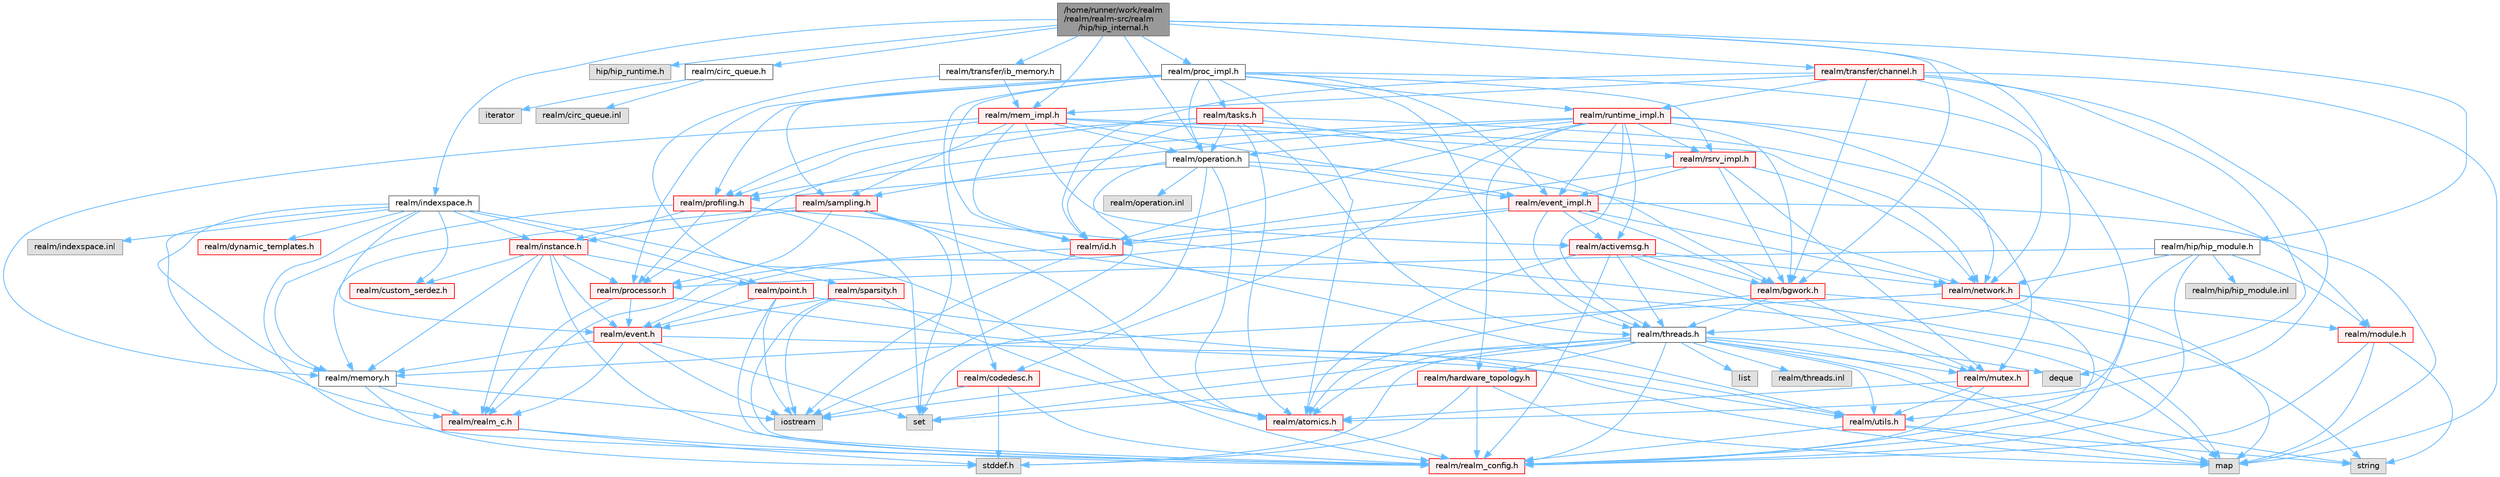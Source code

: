 digraph "/home/runner/work/realm/realm/realm-src/realm/hip/hip_internal.h"
{
 // LATEX_PDF_SIZE
  bgcolor="transparent";
  edge [fontname=Helvetica,fontsize=10,labelfontname=Helvetica,labelfontsize=10];
  node [fontname=Helvetica,fontsize=10,shape=box,height=0.2,width=0.4];
  Node1 [id="Node000001",label="/home/runner/work/realm\l/realm/realm-src/realm\l/hip/hip_internal.h",height=0.2,width=0.4,color="gray40", fillcolor="grey60", style="filled", fontcolor="black",tooltip=" "];
  Node1 -> Node2 [id="edge1_Node000001_Node000002",color="steelblue1",style="solid",tooltip=" "];
  Node2 [id="Node000002",label="realm/hip/hip_module.h",height=0.2,width=0.4,color="grey40", fillcolor="white", style="filled",URL="$hip__module_8h.html",tooltip=" "];
  Node2 -> Node3 [id="edge2_Node000002_Node000003",color="steelblue1",style="solid",tooltip=" "];
  Node3 [id="Node000003",label="realm/realm_config.h",height=0.2,width=0.4,color="red", fillcolor="#FFF0F0", style="filled",URL="$realm__config_8h.html",tooltip=" "];
  Node2 -> Node6 [id="edge3_Node000002_Node000006",color="steelblue1",style="solid",tooltip=" "];
  Node6 [id="Node000006",label="realm/module.h",height=0.2,width=0.4,color="red", fillcolor="#FFF0F0", style="filled",URL="$module_8h.html",tooltip=" "];
  Node6 -> Node3 [id="edge4_Node000006_Node000003",color="steelblue1",style="solid",tooltip=" "];
  Node6 -> Node8 [id="edge5_Node000006_Node000008",color="steelblue1",style="solid",tooltip=" "];
  Node8 [id="Node000008",label="string",height=0.2,width=0.4,color="grey60", fillcolor="#E0E0E0", style="filled",tooltip=" "];
  Node6 -> Node12 [id="edge6_Node000006_Node000012",color="steelblue1",style="solid",tooltip=" "];
  Node12 [id="Node000012",label="map",height=0.2,width=0.4,color="grey60", fillcolor="#E0E0E0", style="filled",tooltip=" "];
  Node2 -> Node13 [id="edge7_Node000002_Node000013",color="steelblue1",style="solid",tooltip=" "];
  Node13 [id="Node000013",label="realm/processor.h",height=0.2,width=0.4,color="red", fillcolor="#FFF0F0", style="filled",URL="$processor_8h.html",tooltip=" "];
  Node13 -> Node14 [id="edge8_Node000013_Node000014",color="steelblue1",style="solid",tooltip=" "];
  Node14 [id="Node000014",label="realm/realm_c.h",height=0.2,width=0.4,color="red", fillcolor="#FFF0F0", style="filled",URL="$realm__c_8h.html",tooltip=" "];
  Node14 -> Node3 [id="edge9_Node000014_Node000003",color="steelblue1",style="solid",tooltip=" "];
  Node14 -> Node15 [id="edge10_Node000014_Node000015",color="steelblue1",style="solid",tooltip=" "];
  Node15 [id="Node000015",label="stddef.h",height=0.2,width=0.4,color="grey60", fillcolor="#E0E0E0", style="filled",tooltip=" "];
  Node13 -> Node17 [id="edge11_Node000013_Node000017",color="steelblue1",style="solid",tooltip=" "];
  Node17 [id="Node000017",label="realm/event.h",height=0.2,width=0.4,color="red", fillcolor="#FFF0F0", style="filled",URL="$event_8h.html",tooltip=" "];
  Node17 -> Node14 [id="edge12_Node000017_Node000014",color="steelblue1",style="solid",tooltip=" "];
  Node17 -> Node18 [id="edge13_Node000017_Node000018",color="steelblue1",style="solid",tooltip=" "];
  Node18 [id="Node000018",label="realm/utils.h",height=0.2,width=0.4,color="red", fillcolor="#FFF0F0", style="filled",URL="$utils_8h.html",tooltip=" "];
  Node18 -> Node3 [id="edge14_Node000018_Node000003",color="steelblue1",style="solid",tooltip=" "];
  Node18 -> Node8 [id="edge15_Node000018_Node000008",color="steelblue1",style="solid",tooltip=" "];
  Node18 -> Node12 [id="edge16_Node000018_Node000012",color="steelblue1",style="solid",tooltip=" "];
  Node17 -> Node24 [id="edge17_Node000017_Node000024",color="steelblue1",style="solid",tooltip=" "];
  Node24 [id="Node000024",label="realm/memory.h",height=0.2,width=0.4,color="grey40", fillcolor="white", style="filled",URL="$memory_8h.html",tooltip=" "];
  Node24 -> Node14 [id="edge18_Node000024_Node000014",color="steelblue1",style="solid",tooltip=" "];
  Node24 -> Node15 [id="edge19_Node000024_Node000015",color="steelblue1",style="solid",tooltip=" "];
  Node24 -> Node25 [id="edge20_Node000024_Node000025",color="steelblue1",style="solid",tooltip=" "];
  Node25 [id="Node000025",label="iostream",height=0.2,width=0.4,color="grey60", fillcolor="#E0E0E0", style="filled",tooltip=" "];
  Node17 -> Node26 [id="edge21_Node000017_Node000026",color="steelblue1",style="solid",tooltip=" "];
  Node26 [id="Node000026",label="set",height=0.2,width=0.4,color="grey60", fillcolor="#E0E0E0", style="filled",tooltip=" "];
  Node17 -> Node25 [id="edge22_Node000017_Node000025",color="steelblue1",style="solid",tooltip=" "];
  Node13 -> Node12 [id="edge23_Node000013_Node000012",color="steelblue1",style="solid",tooltip=" "];
  Node2 -> Node29 [id="edge24_Node000002_Node000029",color="steelblue1",style="solid",tooltip=" "];
  Node29 [id="Node000029",label="realm/network.h",height=0.2,width=0.4,color="red", fillcolor="#FFF0F0", style="filled",URL="$network_8h.html",tooltip=" "];
  Node29 -> Node3 [id="edge25_Node000029_Node000003",color="steelblue1",style="solid",tooltip=" "];
  Node29 -> Node6 [id="edge26_Node000029_Node000006",color="steelblue1",style="solid",tooltip=" "];
  Node29 -> Node24 [id="edge27_Node000029_Node000024",color="steelblue1",style="solid",tooltip=" "];
  Node29 -> Node12 [id="edge28_Node000029_Node000012",color="steelblue1",style="solid",tooltip=" "];
  Node2 -> Node32 [id="edge29_Node000002_Node000032",color="steelblue1",style="solid",tooltip=" "];
  Node32 [id="Node000032",label="realm/atomics.h",height=0.2,width=0.4,color="red", fillcolor="#FFF0F0", style="filled",URL="$atomics_8h.html",tooltip=" "];
  Node32 -> Node3 [id="edge30_Node000032_Node000003",color="steelblue1",style="solid",tooltip=" "];
  Node2 -> Node41 [id="edge31_Node000002_Node000041",color="steelblue1",style="solid",tooltip=" "];
  Node41 [id="Node000041",label="realm/hip/hip_module.inl",height=0.2,width=0.4,color="grey60", fillcolor="#E0E0E0", style="filled",tooltip=" "];
  Node1 -> Node42 [id="edge32_Node000001_Node000042",color="steelblue1",style="solid",tooltip=" "];
  Node42 [id="Node000042",label="hip/hip_runtime.h",height=0.2,width=0.4,color="grey60", fillcolor="#E0E0E0", style="filled",tooltip=" "];
  Node1 -> Node43 [id="edge33_Node000001_Node000043",color="steelblue1",style="solid",tooltip=" "];
  Node43 [id="Node000043",label="realm/operation.h",height=0.2,width=0.4,color="grey40", fillcolor="white", style="filled",URL="$operation_8h.html",tooltip=" "];
  Node43 -> Node44 [id="edge34_Node000043_Node000044",color="steelblue1",style="solid",tooltip=" "];
  Node44 [id="Node000044",label="realm/profiling.h",height=0.2,width=0.4,color="red", fillcolor="#FFF0F0", style="filled",URL="$profiling_8h.html",tooltip=" "];
  Node44 -> Node26 [id="edge35_Node000044_Node000026",color="steelblue1",style="solid",tooltip=" "];
  Node44 -> Node12 [id="edge36_Node000044_Node000012",color="steelblue1",style="solid",tooltip=" "];
  Node44 -> Node13 [id="edge37_Node000044_Node000013",color="steelblue1",style="solid",tooltip=" "];
  Node44 -> Node24 [id="edge38_Node000044_Node000024",color="steelblue1",style="solid",tooltip=" "];
  Node44 -> Node46 [id="edge39_Node000044_Node000046",color="steelblue1",style="solid",tooltip=" "];
  Node46 [id="Node000046",label="realm/instance.h",height=0.2,width=0.4,color="red", fillcolor="#FFF0F0", style="filled",URL="$instance_8h.html",tooltip=" "];
  Node46 -> Node3 [id="edge40_Node000046_Node000003",color="steelblue1",style="solid",tooltip=" "];
  Node46 -> Node14 [id="edge41_Node000046_Node000014",color="steelblue1",style="solid",tooltip=" "];
  Node46 -> Node17 [id="edge42_Node000046_Node000017",color="steelblue1",style="solid",tooltip=" "];
  Node46 -> Node24 [id="edge43_Node000046_Node000024",color="steelblue1",style="solid",tooltip=" "];
  Node46 -> Node13 [id="edge44_Node000046_Node000013",color="steelblue1",style="solid",tooltip=" "];
  Node46 -> Node47 [id="edge45_Node000046_Node000047",color="steelblue1",style="solid",tooltip=" "];
  Node47 [id="Node000047",label="realm/point.h",height=0.2,width=0.4,color="red", fillcolor="#FFF0F0", style="filled",URL="$point_8h.html",tooltip=" "];
  Node47 -> Node3 [id="edge46_Node000047_Node000003",color="steelblue1",style="solid",tooltip=" "];
  Node47 -> Node17 [id="edge47_Node000047_Node000017",color="steelblue1",style="solid",tooltip=" "];
  Node47 -> Node18 [id="edge48_Node000047_Node000018",color="steelblue1",style="solid",tooltip=" "];
  Node47 -> Node25 [id="edge49_Node000047_Node000025",color="steelblue1",style="solid",tooltip=" "];
  Node46 -> Node50 [id="edge50_Node000046_Node000050",color="steelblue1",style="solid",tooltip=" "];
  Node50 [id="Node000050",label="realm/custom_serdez.h",height=0.2,width=0.4,color="red", fillcolor="#FFF0F0", style="filled",URL="$custom__serdez_8h.html",tooltip=" "];
  Node43 -> Node60 [id="edge51_Node000043_Node000060",color="steelblue1",style="solid",tooltip=" "];
  Node60 [id="Node000060",label="realm/event_impl.h",height=0.2,width=0.4,color="red", fillcolor="#FFF0F0", style="filled",URL="$event__impl_8h.html",tooltip=" "];
  Node60 -> Node17 [id="edge52_Node000060_Node000017",color="steelblue1",style="solid",tooltip=" "];
  Node60 -> Node61 [id="edge53_Node000060_Node000061",color="steelblue1",style="solid",tooltip=" "];
  Node61 [id="Node000061",label="realm/id.h",height=0.2,width=0.4,color="red", fillcolor="#FFF0F0", style="filled",URL="$id_8h.html",tooltip=" "];
  Node61 -> Node14 [id="edge54_Node000061_Node000014",color="steelblue1",style="solid",tooltip=" "];
  Node61 -> Node18 [id="edge55_Node000061_Node000018",color="steelblue1",style="solid",tooltip=" "];
  Node61 -> Node25 [id="edge56_Node000061_Node000025",color="steelblue1",style="solid",tooltip=" "];
  Node60 -> Node29 [id="edge57_Node000060_Node000029",color="steelblue1",style="solid",tooltip=" "];
  Node60 -> Node63 [id="edge58_Node000060_Node000063",color="steelblue1",style="solid",tooltip=" "];
  Node63 [id="Node000063",label="realm/activemsg.h",height=0.2,width=0.4,color="red", fillcolor="#FFF0F0", style="filled",URL="$activemsg_8h.html",tooltip=" "];
  Node63 -> Node3 [id="edge59_Node000063_Node000003",color="steelblue1",style="solid",tooltip=" "];
  Node63 -> Node31 [id="edge60_Node000063_Node000031",color="steelblue1",style="solid",tooltip=" "];
  Node31 [id="Node000031",label="realm/mutex.h",height=0.2,width=0.4,color="red", fillcolor="#FFF0F0", style="filled",URL="$mutex_8h.html",tooltip=" "];
  Node31 -> Node3 [id="edge61_Node000031_Node000003",color="steelblue1",style="solid",tooltip=" "];
  Node31 -> Node18 [id="edge62_Node000031_Node000018",color="steelblue1",style="solid",tooltip=" "];
  Node31 -> Node32 [id="edge63_Node000031_Node000032",color="steelblue1",style="solid",tooltip=" "];
  Node63 -> Node29 [id="edge64_Node000063_Node000029",color="steelblue1",style="solid",tooltip=" "];
  Node63 -> Node32 [id="edge65_Node000063_Node000032",color="steelblue1",style="solid",tooltip=" "];
  Node63 -> Node66 [id="edge66_Node000063_Node000066",color="steelblue1",style="solid",tooltip=" "];
  Node66 [id="Node000066",label="realm/threads.h",height=0.2,width=0.4,color="grey40", fillcolor="white", style="filled",URL="$threads_8h.html",tooltip=" "];
  Node66 -> Node3 [id="edge67_Node000066_Node000003",color="steelblue1",style="solid",tooltip=" "];
  Node66 -> Node31 [id="edge68_Node000066_Node000031",color="steelblue1",style="solid",tooltip=" "];
  Node66 -> Node32 [id="edge69_Node000066_Node000032",color="steelblue1",style="solid",tooltip=" "];
  Node66 -> Node18 [id="edge70_Node000066_Node000018",color="steelblue1",style="solid",tooltip=" "];
  Node66 -> Node67 [id="edge71_Node000066_Node000067",color="steelblue1",style="solid",tooltip=" "];
  Node67 [id="Node000067",label="realm/hardware_topology.h",height=0.2,width=0.4,color="red", fillcolor="#FFF0F0", style="filled",URL="$hardware__topology_8h.html",tooltip=" "];
  Node67 -> Node3 [id="edge72_Node000067_Node000003",color="steelblue1",style="solid",tooltip=" "];
  Node67 -> Node15 [id="edge73_Node000067_Node000015",color="steelblue1",style="solid",tooltip=" "];
  Node67 -> Node26 [id="edge74_Node000067_Node000026",color="steelblue1",style="solid",tooltip=" "];
  Node67 -> Node12 [id="edge75_Node000067_Node000012",color="steelblue1",style="solid",tooltip=" "];
  Node66 -> Node15 [id="edge76_Node000066_Node000015",color="steelblue1",style="solid",tooltip=" "];
  Node66 -> Node8 [id="edge77_Node000066_Node000008",color="steelblue1",style="solid",tooltip=" "];
  Node66 -> Node52 [id="edge78_Node000066_Node000052",color="steelblue1",style="solid",tooltip=" "];
  Node52 [id="Node000052",label="list",height=0.2,width=0.4,color="grey60", fillcolor="#E0E0E0", style="filled",tooltip=" "];
  Node66 -> Node26 [id="edge79_Node000066_Node000026",color="steelblue1",style="solid",tooltip=" "];
  Node66 -> Node12 [id="edge80_Node000066_Node000012",color="steelblue1",style="solid",tooltip=" "];
  Node66 -> Node69 [id="edge81_Node000066_Node000069",color="steelblue1",style="solid",tooltip=" "];
  Node69 [id="Node000069",label="deque",height=0.2,width=0.4,color="grey60", fillcolor="#E0E0E0", style="filled",tooltip=" "];
  Node66 -> Node25 [id="edge82_Node000066_Node000025",color="steelblue1",style="solid",tooltip=" "];
  Node66 -> Node70 [id="edge83_Node000066_Node000070",color="steelblue1",style="solid",tooltip=" "];
  Node70 [id="Node000070",label="realm/threads.inl",height=0.2,width=0.4,color="grey60", fillcolor="#E0E0E0", style="filled",tooltip=" "];
  Node63 -> Node71 [id="edge84_Node000063_Node000071",color="steelblue1",style="solid",tooltip=" "];
  Node71 [id="Node000071",label="realm/bgwork.h",height=0.2,width=0.4,color="red", fillcolor="#FFF0F0", style="filled",URL="$bgwork_8h.html",tooltip=" "];
  Node71 -> Node32 [id="edge85_Node000071_Node000032",color="steelblue1",style="solid",tooltip=" "];
  Node71 -> Node66 [id="edge86_Node000071_Node000066",color="steelblue1",style="solid",tooltip=" "];
  Node71 -> Node31 [id="edge87_Node000071_Node000031",color="steelblue1",style="solid",tooltip=" "];
  Node71 -> Node8 [id="edge88_Node000071_Node000008",color="steelblue1",style="solid",tooltip=" "];
  Node60 -> Node66 [id="edge89_Node000060_Node000066",color="steelblue1",style="solid",tooltip=" "];
  Node60 -> Node71 [id="edge90_Node000060_Node000071",color="steelblue1",style="solid",tooltip=" "];
  Node60 -> Node12 [id="edge91_Node000060_Node000012",color="steelblue1",style="solid",tooltip=" "];
  Node43 -> Node32 [id="edge92_Node000043_Node000032",color="steelblue1",style="solid",tooltip=" "];
  Node43 -> Node29 [id="edge93_Node000043_Node000029",color="steelblue1",style="solid",tooltip=" "];
  Node43 -> Node26 [id="edge94_Node000043_Node000026",color="steelblue1",style="solid",tooltip=" "];
  Node43 -> Node25 [id="edge95_Node000043_Node000025",color="steelblue1",style="solid",tooltip=" "];
  Node43 -> Node89 [id="edge96_Node000043_Node000089",color="steelblue1",style="solid",tooltip=" "];
  Node89 [id="Node000089",label="realm/operation.inl",height=0.2,width=0.4,color="grey60", fillcolor="#E0E0E0", style="filled",tooltip=" "];
  Node1 -> Node66 [id="edge97_Node000001_Node000066",color="steelblue1",style="solid",tooltip=" "];
  Node1 -> Node90 [id="edge98_Node000001_Node000090",color="steelblue1",style="solid",tooltip=" "];
  Node90 [id="Node000090",label="realm/circ_queue.h",height=0.2,width=0.4,color="grey40", fillcolor="white", style="filled",URL="$circ__queue_8h.html",tooltip=" "];
  Node90 -> Node36 [id="edge99_Node000090_Node000036",color="steelblue1",style="solid",tooltip=" "];
  Node36 [id="Node000036",label="iterator",height=0.2,width=0.4,color="grey60", fillcolor="#E0E0E0", style="filled",tooltip=" "];
  Node90 -> Node91 [id="edge100_Node000090_Node000091",color="steelblue1",style="solid",tooltip=" "];
  Node91 [id="Node000091",label="realm/circ_queue.inl",height=0.2,width=0.4,color="grey60", fillcolor="#E0E0E0", style="filled",tooltip=" "];
  Node1 -> Node92 [id="edge101_Node000001_Node000092",color="steelblue1",style="solid",tooltip=" "];
  Node92 [id="Node000092",label="realm/indexspace.h",height=0.2,width=0.4,color="grey40", fillcolor="white", style="filled",URL="$indexspace_8h.html",tooltip=" "];
  Node92 -> Node17 [id="edge102_Node000092_Node000017",color="steelblue1",style="solid",tooltip=" "];
  Node92 -> Node24 [id="edge103_Node000092_Node000024",color="steelblue1",style="solid",tooltip=" "];
  Node92 -> Node47 [id="edge104_Node000092_Node000047",color="steelblue1",style="solid",tooltip=" "];
  Node92 -> Node46 [id="edge105_Node000092_Node000046",color="steelblue1",style="solid",tooltip=" "];
  Node92 -> Node14 [id="edge106_Node000092_Node000014",color="steelblue1",style="solid",tooltip=" "];
  Node92 -> Node3 [id="edge107_Node000092_Node000003",color="steelblue1",style="solid",tooltip=" "];
  Node92 -> Node93 [id="edge108_Node000092_Node000093",color="steelblue1",style="solid",tooltip=" "];
  Node93 [id="Node000093",label="realm/sparsity.h",height=0.2,width=0.4,color="red", fillcolor="#FFF0F0", style="filled",URL="$sparsity_8h.html",tooltip=" "];
  Node93 -> Node3 [id="edge109_Node000093_Node000003",color="steelblue1",style="solid",tooltip=" "];
  Node93 -> Node17 [id="edge110_Node000093_Node000017",color="steelblue1",style="solid",tooltip=" "];
  Node93 -> Node32 [id="edge111_Node000093_Node000032",color="steelblue1",style="solid",tooltip=" "];
  Node93 -> Node25 [id="edge112_Node000093_Node000025",color="steelblue1",style="solid",tooltip=" "];
  Node92 -> Node95 [id="edge113_Node000092_Node000095",color="steelblue1",style="solid",tooltip=" "];
  Node95 [id="Node000095",label="realm/dynamic_templates.h",height=0.2,width=0.4,color="red", fillcolor="#FFF0F0", style="filled",URL="$dynamic__templates_8h.html",tooltip=" "];
  Node92 -> Node50 [id="edge114_Node000092_Node000050",color="steelblue1",style="solid",tooltip=" "];
  Node92 -> Node97 [id="edge115_Node000092_Node000097",color="steelblue1",style="solid",tooltip=" "];
  Node97 [id="Node000097",label="realm/indexspace.inl",height=0.2,width=0.4,color="grey60", fillcolor="#E0E0E0", style="filled",tooltip=" "];
  Node1 -> Node98 [id="edge116_Node000001_Node000098",color="steelblue1",style="solid",tooltip=" "];
  Node98 [id="Node000098",label="realm/proc_impl.h",height=0.2,width=0.4,color="grey40", fillcolor="white", style="filled",URL="$proc__impl_8h.html",tooltip=" "];
  Node98 -> Node13 [id="edge117_Node000098_Node000013",color="steelblue1",style="solid",tooltip=" "];
  Node98 -> Node61 [id="edge118_Node000098_Node000061",color="steelblue1",style="solid",tooltip=" "];
  Node98 -> Node32 [id="edge119_Node000098_Node000032",color="steelblue1",style="solid",tooltip=" "];
  Node98 -> Node29 [id="edge120_Node000098_Node000029",color="steelblue1",style="solid",tooltip=" "];
  Node98 -> Node43 [id="edge121_Node000098_Node000043",color="steelblue1",style="solid",tooltip=" "];
  Node98 -> Node44 [id="edge122_Node000098_Node000044",color="steelblue1",style="solid",tooltip=" "];
  Node98 -> Node99 [id="edge123_Node000098_Node000099",color="steelblue1",style="solid",tooltip=" "];
  Node99 [id="Node000099",label="realm/sampling.h",height=0.2,width=0.4,color="red", fillcolor="#FFF0F0", style="filled",URL="$sampling_8h.html",tooltip=" "];
  Node99 -> Node26 [id="edge124_Node000099_Node000026",color="steelblue1",style="solid",tooltip=" "];
  Node99 -> Node12 [id="edge125_Node000099_Node000012",color="steelblue1",style="solid",tooltip=" "];
  Node99 -> Node13 [id="edge126_Node000099_Node000013",color="steelblue1",style="solid",tooltip=" "];
  Node99 -> Node24 [id="edge127_Node000099_Node000024",color="steelblue1",style="solid",tooltip=" "];
  Node99 -> Node46 [id="edge128_Node000099_Node000046",color="steelblue1",style="solid",tooltip=" "];
  Node99 -> Node32 [id="edge129_Node000099_Node000032",color="steelblue1",style="solid",tooltip=" "];
  Node98 -> Node101 [id="edge130_Node000098_Node000101",color="steelblue1",style="solid",tooltip=" "];
  Node101 [id="Node000101",label="realm/runtime_impl.h",height=0.2,width=0.4,color="red", fillcolor="#FFF0F0", style="filled",URL="$runtime__impl_8h.html",tooltip=" "];
  Node101 -> Node61 [id="edge131_Node000101_Node000061",color="steelblue1",style="solid",tooltip=" "];
  Node101 -> Node29 [id="edge132_Node000101_Node000029",color="steelblue1",style="solid",tooltip=" "];
  Node101 -> Node43 [id="edge133_Node000101_Node000043",color="steelblue1",style="solid",tooltip=" "];
  Node101 -> Node44 [id="edge134_Node000101_Node000044",color="steelblue1",style="solid",tooltip=" "];
  Node101 -> Node103 [id="edge135_Node000101_Node000103",color="steelblue1",style="solid",tooltip=" "];
  Node103 [id="Node000103",label="realm/codedesc.h",height=0.2,width=0.4,color="red", fillcolor="#FFF0F0", style="filled",URL="$codedesc_8h.html",tooltip=" "];
  Node103 -> Node3 [id="edge136_Node000103_Node000003",color="steelblue1",style="solid",tooltip=" "];
  Node103 -> Node15 [id="edge137_Node000103_Node000015",color="steelblue1",style="solid",tooltip=" "];
  Node103 -> Node25 [id="edge138_Node000103_Node000025",color="steelblue1",style="solid",tooltip=" "];
  Node101 -> Node60 [id="edge139_Node000101_Node000060",color="steelblue1",style="solid",tooltip=" "];
  Node101 -> Node119 [id="edge140_Node000101_Node000119",color="steelblue1",style="solid",tooltip=" "];
  Node119 [id="Node000119",label="realm/rsrv_impl.h",height=0.2,width=0.4,color="red", fillcolor="#FFF0F0", style="filled",URL="$rsrv__impl_8h.html",tooltip=" "];
  Node119 -> Node61 [id="edge141_Node000119_Node000061",color="steelblue1",style="solid",tooltip=" "];
  Node119 -> Node29 [id="edge142_Node000119_Node000029",color="steelblue1",style="solid",tooltip=" "];
  Node119 -> Node31 [id="edge143_Node000119_Node000031",color="steelblue1",style="solid",tooltip=" "];
  Node119 -> Node71 [id="edge144_Node000119_Node000071",color="steelblue1",style="solid",tooltip=" "];
  Node119 -> Node60 [id="edge145_Node000119_Node000060",color="steelblue1",style="solid",tooltip=" "];
  Node101 -> Node66 [id="edge146_Node000101_Node000066",color="steelblue1",style="solid",tooltip=" "];
  Node101 -> Node99 [id="edge147_Node000101_Node000099",color="steelblue1",style="solid",tooltip=" "];
  Node101 -> Node6 [id="edge148_Node000101_Node000006",color="steelblue1",style="solid",tooltip=" "];
  Node101 -> Node71 [id="edge149_Node000101_Node000071",color="steelblue1",style="solid",tooltip=" "];
  Node101 -> Node63 [id="edge150_Node000101_Node000063",color="steelblue1",style="solid",tooltip=" "];
  Node101 -> Node67 [id="edge151_Node000101_Node000067",color="steelblue1",style="solid",tooltip=" "];
  Node98 -> Node60 [id="edge152_Node000098_Node000060",color="steelblue1",style="solid",tooltip=" "];
  Node98 -> Node119 [id="edge153_Node000098_Node000119",color="steelblue1",style="solid",tooltip=" "];
  Node98 -> Node130 [id="edge154_Node000098_Node000130",color="steelblue1",style="solid",tooltip=" "];
  Node130 [id="Node000130",label="realm/tasks.h",height=0.2,width=0.4,color="red", fillcolor="#FFF0F0", style="filled",URL="$tasks_8h.html",tooltip=" "];
  Node130 -> Node13 [id="edge155_Node000130_Node000013",color="steelblue1",style="solid",tooltip=" "];
  Node130 -> Node61 [id="edge156_Node000130_Node000061",color="steelblue1",style="solid",tooltip=" "];
  Node130 -> Node43 [id="edge157_Node000130_Node000043",color="steelblue1",style="solid",tooltip=" "];
  Node130 -> Node44 [id="edge158_Node000130_Node000044",color="steelblue1",style="solid",tooltip=" "];
  Node130 -> Node66 [id="edge159_Node000130_Node000066",color="steelblue1",style="solid",tooltip=" "];
  Node130 -> Node32 [id="edge160_Node000130_Node000032",color="steelblue1",style="solid",tooltip=" "];
  Node130 -> Node31 [id="edge161_Node000130_Node000031",color="steelblue1",style="solid",tooltip=" "];
  Node130 -> Node71 [id="edge162_Node000130_Node000071",color="steelblue1",style="solid",tooltip=" "];
  Node98 -> Node66 [id="edge163_Node000098_Node000066",color="steelblue1",style="solid",tooltip=" "];
  Node98 -> Node103 [id="edge164_Node000098_Node000103",color="steelblue1",style="solid",tooltip=" "];
  Node1 -> Node131 [id="edge165_Node000001_Node000131",color="steelblue1",style="solid",tooltip=" "];
  Node131 [id="Node000131",label="realm/mem_impl.h",height=0.2,width=0.4,color="red", fillcolor="#FFF0F0", style="filled",URL="$mem__impl_8h.html",tooltip=" "];
  Node131 -> Node24 [id="edge166_Node000131_Node000024",color="steelblue1",style="solid",tooltip=" "];
  Node131 -> Node61 [id="edge167_Node000131_Node000061",color="steelblue1",style="solid",tooltip=" "];
  Node131 -> Node29 [id="edge168_Node000131_Node000029",color="steelblue1",style="solid",tooltip=" "];
  Node131 -> Node63 [id="edge169_Node000131_Node000063",color="steelblue1",style="solid",tooltip=" "];
  Node131 -> Node43 [id="edge170_Node000131_Node000043",color="steelblue1",style="solid",tooltip=" "];
  Node131 -> Node44 [id="edge171_Node000131_Node000044",color="steelblue1",style="solid",tooltip=" "];
  Node131 -> Node99 [id="edge172_Node000131_Node000099",color="steelblue1",style="solid",tooltip=" "];
  Node131 -> Node60 [id="edge173_Node000131_Node000060",color="steelblue1",style="solid",tooltip=" "];
  Node131 -> Node119 [id="edge174_Node000131_Node000119",color="steelblue1",style="solid",tooltip=" "];
  Node1 -> Node71 [id="edge175_Node000001_Node000071",color="steelblue1",style="solid",tooltip=" "];
  Node1 -> Node134 [id="edge176_Node000001_Node000134",color="steelblue1",style="solid",tooltip=" "];
  Node134 [id="Node000134",label="realm/transfer/channel.h",height=0.2,width=0.4,color="red", fillcolor="#FFF0F0", style="filled",URL="$channel_8h.html",tooltip=" "];
  Node134 -> Node3 [id="edge177_Node000134_Node000003",color="steelblue1",style="solid",tooltip=" "];
  Node134 -> Node12 [id="edge178_Node000134_Node000012",color="steelblue1",style="solid",tooltip=" "];
  Node134 -> Node69 [id="edge179_Node000134_Node000069",color="steelblue1",style="solid",tooltip=" "];
  Node134 -> Node61 [id="edge180_Node000134_Node000061",color="steelblue1",style="solid",tooltip=" "];
  Node134 -> Node101 [id="edge181_Node000134_Node000101",color="steelblue1",style="solid",tooltip=" "];
  Node134 -> Node131 [id="edge182_Node000134_Node000131",color="steelblue1",style="solid",tooltip=" "];
  Node134 -> Node71 [id="edge183_Node000134_Node000071",color="steelblue1",style="solid",tooltip=" "];
  Node134 -> Node18 [id="edge184_Node000134_Node000018",color="steelblue1",style="solid",tooltip=" "];
  Node1 -> Node149 [id="edge185_Node000001_Node000149",color="steelblue1",style="solid",tooltip=" "];
  Node149 [id="Node000149",label="realm/transfer/ib_memory.h",height=0.2,width=0.4,color="grey40", fillcolor="white", style="filled",URL="$ib__memory_8h.html",tooltip=" "];
  Node149 -> Node3 [id="edge186_Node000149_Node000003",color="steelblue1",style="solid",tooltip=" "];
  Node149 -> Node131 [id="edge187_Node000149_Node000131",color="steelblue1",style="solid",tooltip=" "];
}
